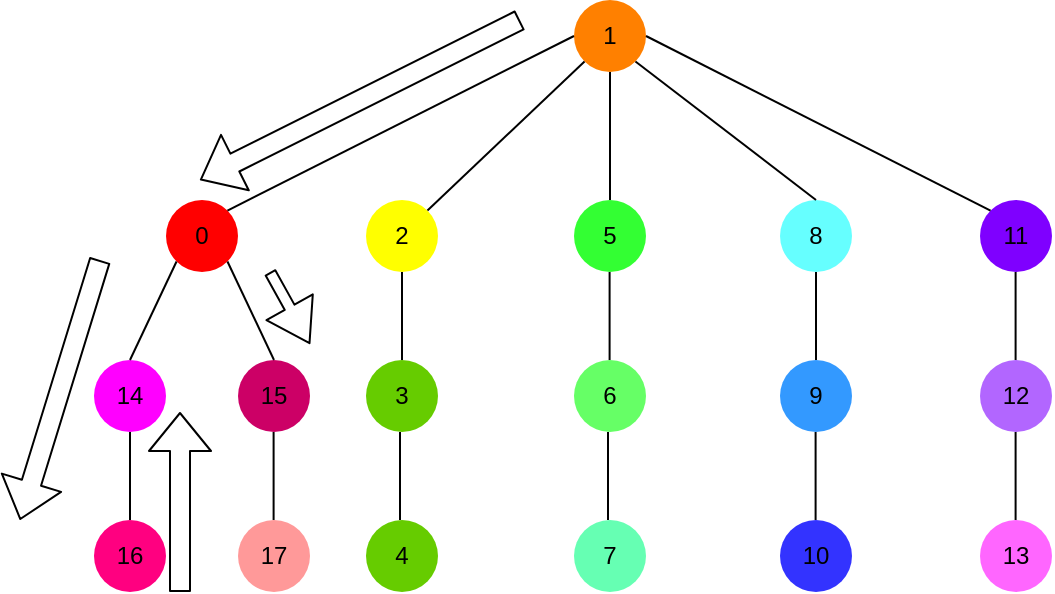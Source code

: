 <mxfile version="12.7.4" type="device"><diagram id="7ykfS7aTc7UdX8m5b31V" name="Page-1"><mxGraphModel dx="934" dy="618" grid="1" gridSize="10" guides="1" tooltips="1" connect="1" arrows="1" fold="1" page="1" pageScale="1" pageWidth="1169" pageHeight="827" math="0" shadow="0"><root><mxCell id="0"/><mxCell id="1" parent="0"/><mxCell id="D0GRyBW82NcThwhWBldE-1" value="1" style="ellipse;whiteSpace=wrap;html=1;aspect=fixed;fillColor=#FF8000;strokeColor=none;" vertex="1" parent="1"><mxGeometry x="567" y="10" width="36" height="36" as="geometry"/></mxCell><mxCell id="D0GRyBW82NcThwhWBldE-2" value="5" style="ellipse;whiteSpace=wrap;html=1;aspect=fixed;fillColor=#33FF33;strokeColor=none;" vertex="1" parent="1"><mxGeometry x="567" y="110" width="36" height="36" as="geometry"/></mxCell><mxCell id="D0GRyBW82NcThwhWBldE-5" value="8" style="ellipse;whiteSpace=wrap;html=1;aspect=fixed;fillColor=#66FFFF;strokeColor=none;" vertex="1" parent="1"><mxGeometry x="670" y="110" width="36" height="36" as="geometry"/></mxCell><mxCell id="D0GRyBW82NcThwhWBldE-6" value="11" style="ellipse;whiteSpace=wrap;html=1;aspect=fixed;fillColor=#7F00FF;strokeColor=none;" vertex="1" parent="1"><mxGeometry x="770" y="110" width="36" height="36" as="geometry"/></mxCell><mxCell id="D0GRyBW82NcThwhWBldE-9" value="6" style="ellipse;whiteSpace=wrap;html=1;aspect=fixed;fillColor=#66FF66;strokeColor=none;" vertex="1" parent="1"><mxGeometry x="567" y="190" width="36" height="36" as="geometry"/></mxCell><mxCell id="D0GRyBW82NcThwhWBldE-29" value="0" style="ellipse;whiteSpace=wrap;html=1;aspect=fixed;fillColor=#FF0000;strokeColor=none;" vertex="1" parent="1"><mxGeometry x="363" y="110" width="36" height="36" as="geometry"/></mxCell><mxCell id="D0GRyBW82NcThwhWBldE-30" value="2" style="ellipse;whiteSpace=wrap;html=1;aspect=fixed;fillColor=#FFFF00;strokeColor=none;" vertex="1" parent="1"><mxGeometry x="463" y="110" width="36" height="36" as="geometry"/></mxCell><mxCell id="D0GRyBW82NcThwhWBldE-31" value="3" style="ellipse;whiteSpace=wrap;html=1;aspect=fixed;fillColor=#66CC00;strokeColor=none;" vertex="1" parent="1"><mxGeometry x="463" y="190" width="36" height="36" as="geometry"/></mxCell><mxCell id="D0GRyBW82NcThwhWBldE-32" value="9" style="ellipse;whiteSpace=wrap;html=1;aspect=fixed;fillColor=#3399FF;strokeColor=none;" vertex="1" parent="1"><mxGeometry x="670" y="190" width="36" height="36" as="geometry"/></mxCell><mxCell id="D0GRyBW82NcThwhWBldE-33" value="12" style="ellipse;whiteSpace=wrap;html=1;aspect=fixed;fillColor=#B266FF;strokeColor=none;" vertex="1" parent="1"><mxGeometry x="770" y="190" width="36" height="36" as="geometry"/></mxCell><mxCell id="D0GRyBW82NcThwhWBldE-35" value="14" style="ellipse;whiteSpace=wrap;html=1;aspect=fixed;fillColor=#FF00FF;strokeColor=none;" vertex="1" parent="1"><mxGeometry x="327" y="190" width="36" height="36" as="geometry"/></mxCell><mxCell id="D0GRyBW82NcThwhWBldE-37" value="15" style="ellipse;whiteSpace=wrap;html=1;aspect=fixed;fillColor=#CC0066;strokeColor=none;" vertex="1" parent="1"><mxGeometry x="399" y="190" width="36" height="36" as="geometry"/></mxCell><mxCell id="D0GRyBW82NcThwhWBldE-38" value="7" style="ellipse;whiteSpace=wrap;html=1;aspect=fixed;fillColor=#66FFB3;strokeColor=none;" vertex="1" parent="1"><mxGeometry x="567" y="270" width="36" height="36" as="geometry"/></mxCell><mxCell id="D0GRyBW82NcThwhWBldE-39" value="4" style="ellipse;whiteSpace=wrap;html=1;aspect=fixed;fillColor=#66CC00;strokeColor=none;" vertex="1" parent="1"><mxGeometry x="463" y="270" width="36" height="36" as="geometry"/></mxCell><mxCell id="D0GRyBW82NcThwhWBldE-40" value="10" style="ellipse;whiteSpace=wrap;html=1;aspect=fixed;fillColor=#3333FF;strokeColor=none;" vertex="1" parent="1"><mxGeometry x="670" y="270" width="36" height="36" as="geometry"/></mxCell><mxCell id="D0GRyBW82NcThwhWBldE-41" value="13" style="ellipse;whiteSpace=wrap;html=1;aspect=fixed;fillColor=#FF66FF;strokeColor=none;" vertex="1" parent="1"><mxGeometry x="770" y="270" width="36" height="36" as="geometry"/></mxCell><mxCell id="D0GRyBW82NcThwhWBldE-42" value="16" style="ellipse;whiteSpace=wrap;html=1;aspect=fixed;fillColor=#FF0080;strokeColor=none;" vertex="1" parent="1"><mxGeometry x="327" y="270" width="36" height="36" as="geometry"/></mxCell><mxCell id="D0GRyBW82NcThwhWBldE-43" value="17" style="ellipse;whiteSpace=wrap;html=1;aspect=fixed;fillColor=#FF9999;strokeColor=none;" vertex="1" parent="1"><mxGeometry x="399" y="270" width="36" height="36" as="geometry"/></mxCell><mxCell id="D0GRyBW82NcThwhWBldE-45" value="" style="endArrow=none;html=1;strokeColor=#000000;strokeWidth=1;entryX=0;entryY=1;entryDx=0;entryDy=0;exitX=1;exitY=0;exitDx=0;exitDy=0;" edge="1" parent="1" source="D0GRyBW82NcThwhWBldE-30" target="D0GRyBW82NcThwhWBldE-1"><mxGeometry width="50" height="50" relative="1" as="geometry"><mxPoint x="470" y="260" as="sourcePoint"/><mxPoint x="520" y="210" as="targetPoint"/><Array as="points"/></mxGeometry></mxCell><mxCell id="D0GRyBW82NcThwhWBldE-46" value="" style="endArrow=none;html=1;strokeColor=#000000;strokeWidth=1;entryX=0.5;entryY=1;entryDx=0;entryDy=0;" edge="1" parent="1" source="D0GRyBW82NcThwhWBldE-2" target="D0GRyBW82NcThwhWBldE-1"><mxGeometry width="50" height="50" relative="1" as="geometry"><mxPoint x="553" y="110" as="sourcePoint"/><mxPoint x="603" y="60" as="targetPoint"/></mxGeometry></mxCell><mxCell id="D0GRyBW82NcThwhWBldE-47" value="" style="endArrow=none;html=1;strokeColor=#000000;strokeWidth=1;entryX=1;entryY=1;entryDx=0;entryDy=0;exitX=0.5;exitY=0;exitDx=0;exitDy=0;" edge="1" parent="1" source="D0GRyBW82NcThwhWBldE-5" target="D0GRyBW82NcThwhWBldE-1"><mxGeometry width="50" height="50" relative="1" as="geometry"><mxPoint x="553" y="110" as="sourcePoint"/><mxPoint x="603" y="60" as="targetPoint"/></mxGeometry></mxCell><mxCell id="D0GRyBW82NcThwhWBldE-49" value="" style="endArrow=none;html=1;strokeColor=#000000;strokeWidth=1;entryX=0;entryY=0.5;entryDx=0;entryDy=0;exitX=1;exitY=0;exitDx=0;exitDy=0;" edge="1" parent="1" source="D0GRyBW82NcThwhWBldE-29" target="D0GRyBW82NcThwhWBldE-1"><mxGeometry width="50" height="50" relative="1" as="geometry"><mxPoint x="480" y="220" as="sourcePoint"/><mxPoint x="540" y="80" as="targetPoint"/></mxGeometry></mxCell><mxCell id="D0GRyBW82NcThwhWBldE-50" value="" style="endArrow=none;html=1;strokeColor=#000000;strokeWidth=1;exitX=0;exitY=0;exitDx=0;exitDy=0;entryX=1;entryY=0.5;entryDx=0;entryDy=0;" edge="1" parent="1" source="D0GRyBW82NcThwhWBldE-6" target="D0GRyBW82NcThwhWBldE-1"><mxGeometry width="50" height="50" relative="1" as="geometry"><mxPoint x="690" y="80" as="sourcePoint"/><mxPoint x="740" y="30" as="targetPoint"/></mxGeometry></mxCell><mxCell id="D0GRyBW82NcThwhWBldE-51" value="" style="endArrow=none;html=1;strokeColor=#000000;strokeWidth=1;entryX=0;entryY=1;entryDx=0;entryDy=0;exitX=0.5;exitY=0;exitDx=0;exitDy=0;" edge="1" parent="1" source="D0GRyBW82NcThwhWBldE-35" target="D0GRyBW82NcThwhWBldE-29"><mxGeometry width="50" height="50" relative="1" as="geometry"><mxPoint x="340" y="190" as="sourcePoint"/><mxPoint x="390" y="140" as="targetPoint"/></mxGeometry></mxCell><mxCell id="D0GRyBW82NcThwhWBldE-52" value="" style="endArrow=none;html=1;strokeColor=#000000;strokeWidth=1;entryX=1;entryY=1;entryDx=0;entryDy=0;exitX=0.5;exitY=0;exitDx=0;exitDy=0;" edge="1" parent="1" source="D0GRyBW82NcThwhWBldE-37" target="D0GRyBW82NcThwhWBldE-29"><mxGeometry width="50" height="50" relative="1" as="geometry"><mxPoint x="360" y="210" as="sourcePoint"/><mxPoint x="410" y="160" as="targetPoint"/></mxGeometry></mxCell><mxCell id="D0GRyBW82NcThwhWBldE-53" value="" style="endArrow=none;html=1;strokeColor=#000000;strokeWidth=1;exitX=0.5;exitY=0;exitDx=0;exitDy=0;entryX=0.5;entryY=1;entryDx=0;entryDy=0;" edge="1" parent="1" source="D0GRyBW82NcThwhWBldE-42" target="D0GRyBW82NcThwhWBldE-35"><mxGeometry width="50" height="50" relative="1" as="geometry"><mxPoint x="330" y="240" as="sourcePoint"/><mxPoint x="370" y="210" as="targetPoint"/></mxGeometry></mxCell><mxCell id="D0GRyBW82NcThwhWBldE-58" value="" style="endArrow=none;html=1;strokeColor=#000000;strokeWidth=1;entryX=0.5;entryY=1;entryDx=0;entryDy=0;exitX=0.5;exitY=0;exitDx=0;exitDy=0;" edge="1" parent="1" source="D0GRyBW82NcThwhWBldE-31" target="D0GRyBW82NcThwhWBldE-30"><mxGeometry width="50" height="50" relative="1" as="geometry"><mxPoint x="530" y="210" as="sourcePoint"/><mxPoint x="580" y="160" as="targetPoint"/></mxGeometry></mxCell><mxCell id="D0GRyBW82NcThwhWBldE-59" value="" style="endArrow=none;html=1;strokeColor=#000000;strokeWidth=1;entryX=0.5;entryY=1;entryDx=0;entryDy=0;exitX=0.5;exitY=0;exitDx=0;exitDy=0;" edge="1" parent="1"><mxGeometry width="50" height="50" relative="1" as="geometry"><mxPoint x="584.8" y="190" as="sourcePoint"/><mxPoint x="584.8" y="146" as="targetPoint"/></mxGeometry></mxCell><mxCell id="D0GRyBW82NcThwhWBldE-61" value="" style="endArrow=none;html=1;strokeColor=#000000;strokeWidth=1;entryX=0.5;entryY=1;entryDx=0;entryDy=0;exitX=0.5;exitY=0;exitDx=0;exitDy=0;" edge="1" parent="1" source="D0GRyBW82NcThwhWBldE-32" target="D0GRyBW82NcThwhWBldE-5"><mxGeometry width="50" height="50" relative="1" as="geometry"><mxPoint x="584.8" y="190" as="sourcePoint"/><mxPoint x="584.8" y="146" as="targetPoint"/></mxGeometry></mxCell><mxCell id="D0GRyBW82NcThwhWBldE-62" value="" style="endArrow=none;html=1;strokeColor=#000000;strokeWidth=1;entryX=0.5;entryY=1;entryDx=0;entryDy=0;exitX=0.5;exitY=0;exitDx=0;exitDy=0;" edge="1" parent="1"><mxGeometry width="50" height="50" relative="1" as="geometry"><mxPoint x="787.8" y="190" as="sourcePoint"/><mxPoint x="787.8" y="146" as="targetPoint"/></mxGeometry></mxCell><mxCell id="D0GRyBW82NcThwhWBldE-63" value="" style="endArrow=none;html=1;strokeColor=#000000;strokeWidth=1;exitX=0.5;exitY=0;exitDx=0;exitDy=0;entryX=0.5;entryY=1;entryDx=0;entryDy=0;" edge="1" parent="1"><mxGeometry width="50" height="50" relative="1" as="geometry"><mxPoint x="416.8" y="270" as="sourcePoint"/><mxPoint x="416.8" y="226" as="targetPoint"/></mxGeometry></mxCell><mxCell id="D0GRyBW82NcThwhWBldE-64" value="" style="endArrow=none;html=1;strokeColor=#000000;strokeWidth=1;exitX=0.5;exitY=0;exitDx=0;exitDy=0;entryX=0.5;entryY=1;entryDx=0;entryDy=0;" edge="1" parent="1"><mxGeometry width="50" height="50" relative="1" as="geometry"><mxPoint x="480.0" y="270" as="sourcePoint"/><mxPoint x="480.0" y="226" as="targetPoint"/></mxGeometry></mxCell><mxCell id="D0GRyBW82NcThwhWBldE-65" value="" style="endArrow=none;html=1;strokeColor=#000000;strokeWidth=1;exitX=0.5;exitY=0;exitDx=0;exitDy=0;entryX=0.5;entryY=1;entryDx=0;entryDy=0;" edge="1" parent="1"><mxGeometry width="50" height="50" relative="1" as="geometry"><mxPoint x="584" y="270" as="sourcePoint"/><mxPoint x="584" y="226" as="targetPoint"/></mxGeometry></mxCell><mxCell id="D0GRyBW82NcThwhWBldE-66" value="" style="endArrow=none;html=1;strokeColor=#000000;strokeWidth=1;exitX=0.5;exitY=0;exitDx=0;exitDy=0;entryX=0.5;entryY=1;entryDx=0;entryDy=0;" edge="1" parent="1"><mxGeometry width="50" height="50" relative="1" as="geometry"><mxPoint x="687.8" y="270" as="sourcePoint"/><mxPoint x="687.8" y="226" as="targetPoint"/></mxGeometry></mxCell><mxCell id="D0GRyBW82NcThwhWBldE-67" value="" style="endArrow=none;html=1;strokeColor=#000000;strokeWidth=1;exitX=0.5;exitY=0;exitDx=0;exitDy=0;entryX=0.5;entryY=1;entryDx=0;entryDy=0;" edge="1" parent="1"><mxGeometry width="50" height="50" relative="1" as="geometry"><mxPoint x="787.8" y="270" as="sourcePoint"/><mxPoint x="787.8" y="226" as="targetPoint"/></mxGeometry></mxCell><mxCell id="D0GRyBW82NcThwhWBldE-80" value="" style="shape=flexArrow;endArrow=classic;html=1;strokeColor=#000000;strokeWidth=1;" edge="1" parent="1"><mxGeometry width="50" height="50" relative="1" as="geometry"><mxPoint x="540" y="20" as="sourcePoint"/><mxPoint x="380" y="100" as="targetPoint"/></mxGeometry></mxCell><mxCell id="D0GRyBW82NcThwhWBldE-81" value="" style="shape=flexArrow;endArrow=classic;html=1;strokeColor=#000000;strokeWidth=1;" edge="1" parent="1"><mxGeometry width="50" height="50" relative="1" as="geometry"><mxPoint x="330" y="140" as="sourcePoint"/><mxPoint x="290" y="270" as="targetPoint"/></mxGeometry></mxCell><mxCell id="D0GRyBW82NcThwhWBldE-83" value="" style="shape=flexArrow;endArrow=classic;html=1;strokeColor=#000000;strokeWidth=1;" edge="1" parent="1"><mxGeometry width="50" height="50" relative="1" as="geometry"><mxPoint x="370" y="306" as="sourcePoint"/><mxPoint x="370" y="216" as="targetPoint"/></mxGeometry></mxCell><mxCell id="D0GRyBW82NcThwhWBldE-85" value="" style="shape=flexArrow;endArrow=classic;html=1;strokeColor=#000000;strokeWidth=1;width=5.517;endSize=6.497;" edge="1" parent="1"><mxGeometry width="50" height="50" relative="1" as="geometry"><mxPoint x="415" y="146" as="sourcePoint"/><mxPoint x="435" y="182" as="targetPoint"/></mxGeometry></mxCell></root></mxGraphModel></diagram></mxfile>